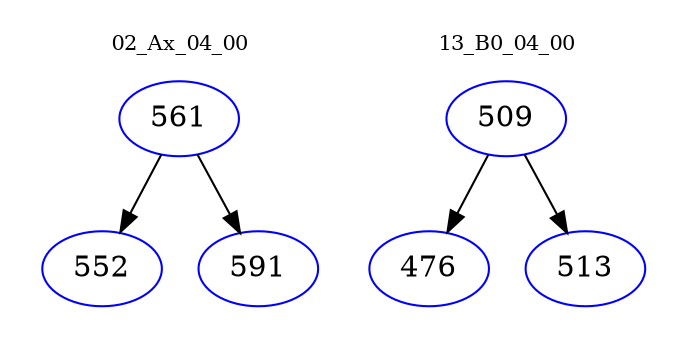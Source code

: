 digraph{
subgraph cluster_0 {
color = white
label = "02_Ax_04_00";
fontsize=10;
T0_561 [label="561", color="blue"]
T0_561 -> T0_552 [color="black"]
T0_552 [label="552", color="blue"]
T0_561 -> T0_591 [color="black"]
T0_591 [label="591", color="blue"]
}
subgraph cluster_1 {
color = white
label = "13_B0_04_00";
fontsize=10;
T1_509 [label="509", color="blue"]
T1_509 -> T1_476 [color="black"]
T1_476 [label="476", color="blue"]
T1_509 -> T1_513 [color="black"]
T1_513 [label="513", color="blue"]
}
}
